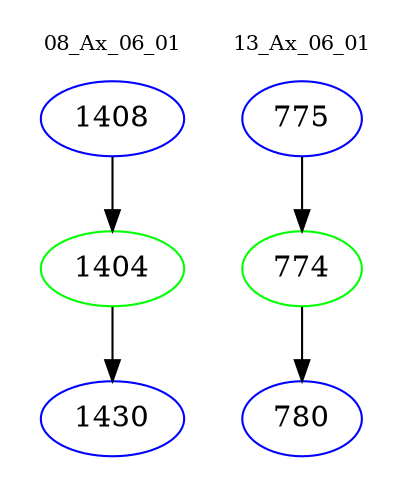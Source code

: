 digraph{
subgraph cluster_0 {
color = white
label = "08_Ax_06_01";
fontsize=10;
T0_1408 [label="1408", color="blue"]
T0_1408 -> T0_1404 [color="black"]
T0_1404 [label="1404", color="green"]
T0_1404 -> T0_1430 [color="black"]
T0_1430 [label="1430", color="blue"]
}
subgraph cluster_1 {
color = white
label = "13_Ax_06_01";
fontsize=10;
T1_775 [label="775", color="blue"]
T1_775 -> T1_774 [color="black"]
T1_774 [label="774", color="green"]
T1_774 -> T1_780 [color="black"]
T1_780 [label="780", color="blue"]
}
}
